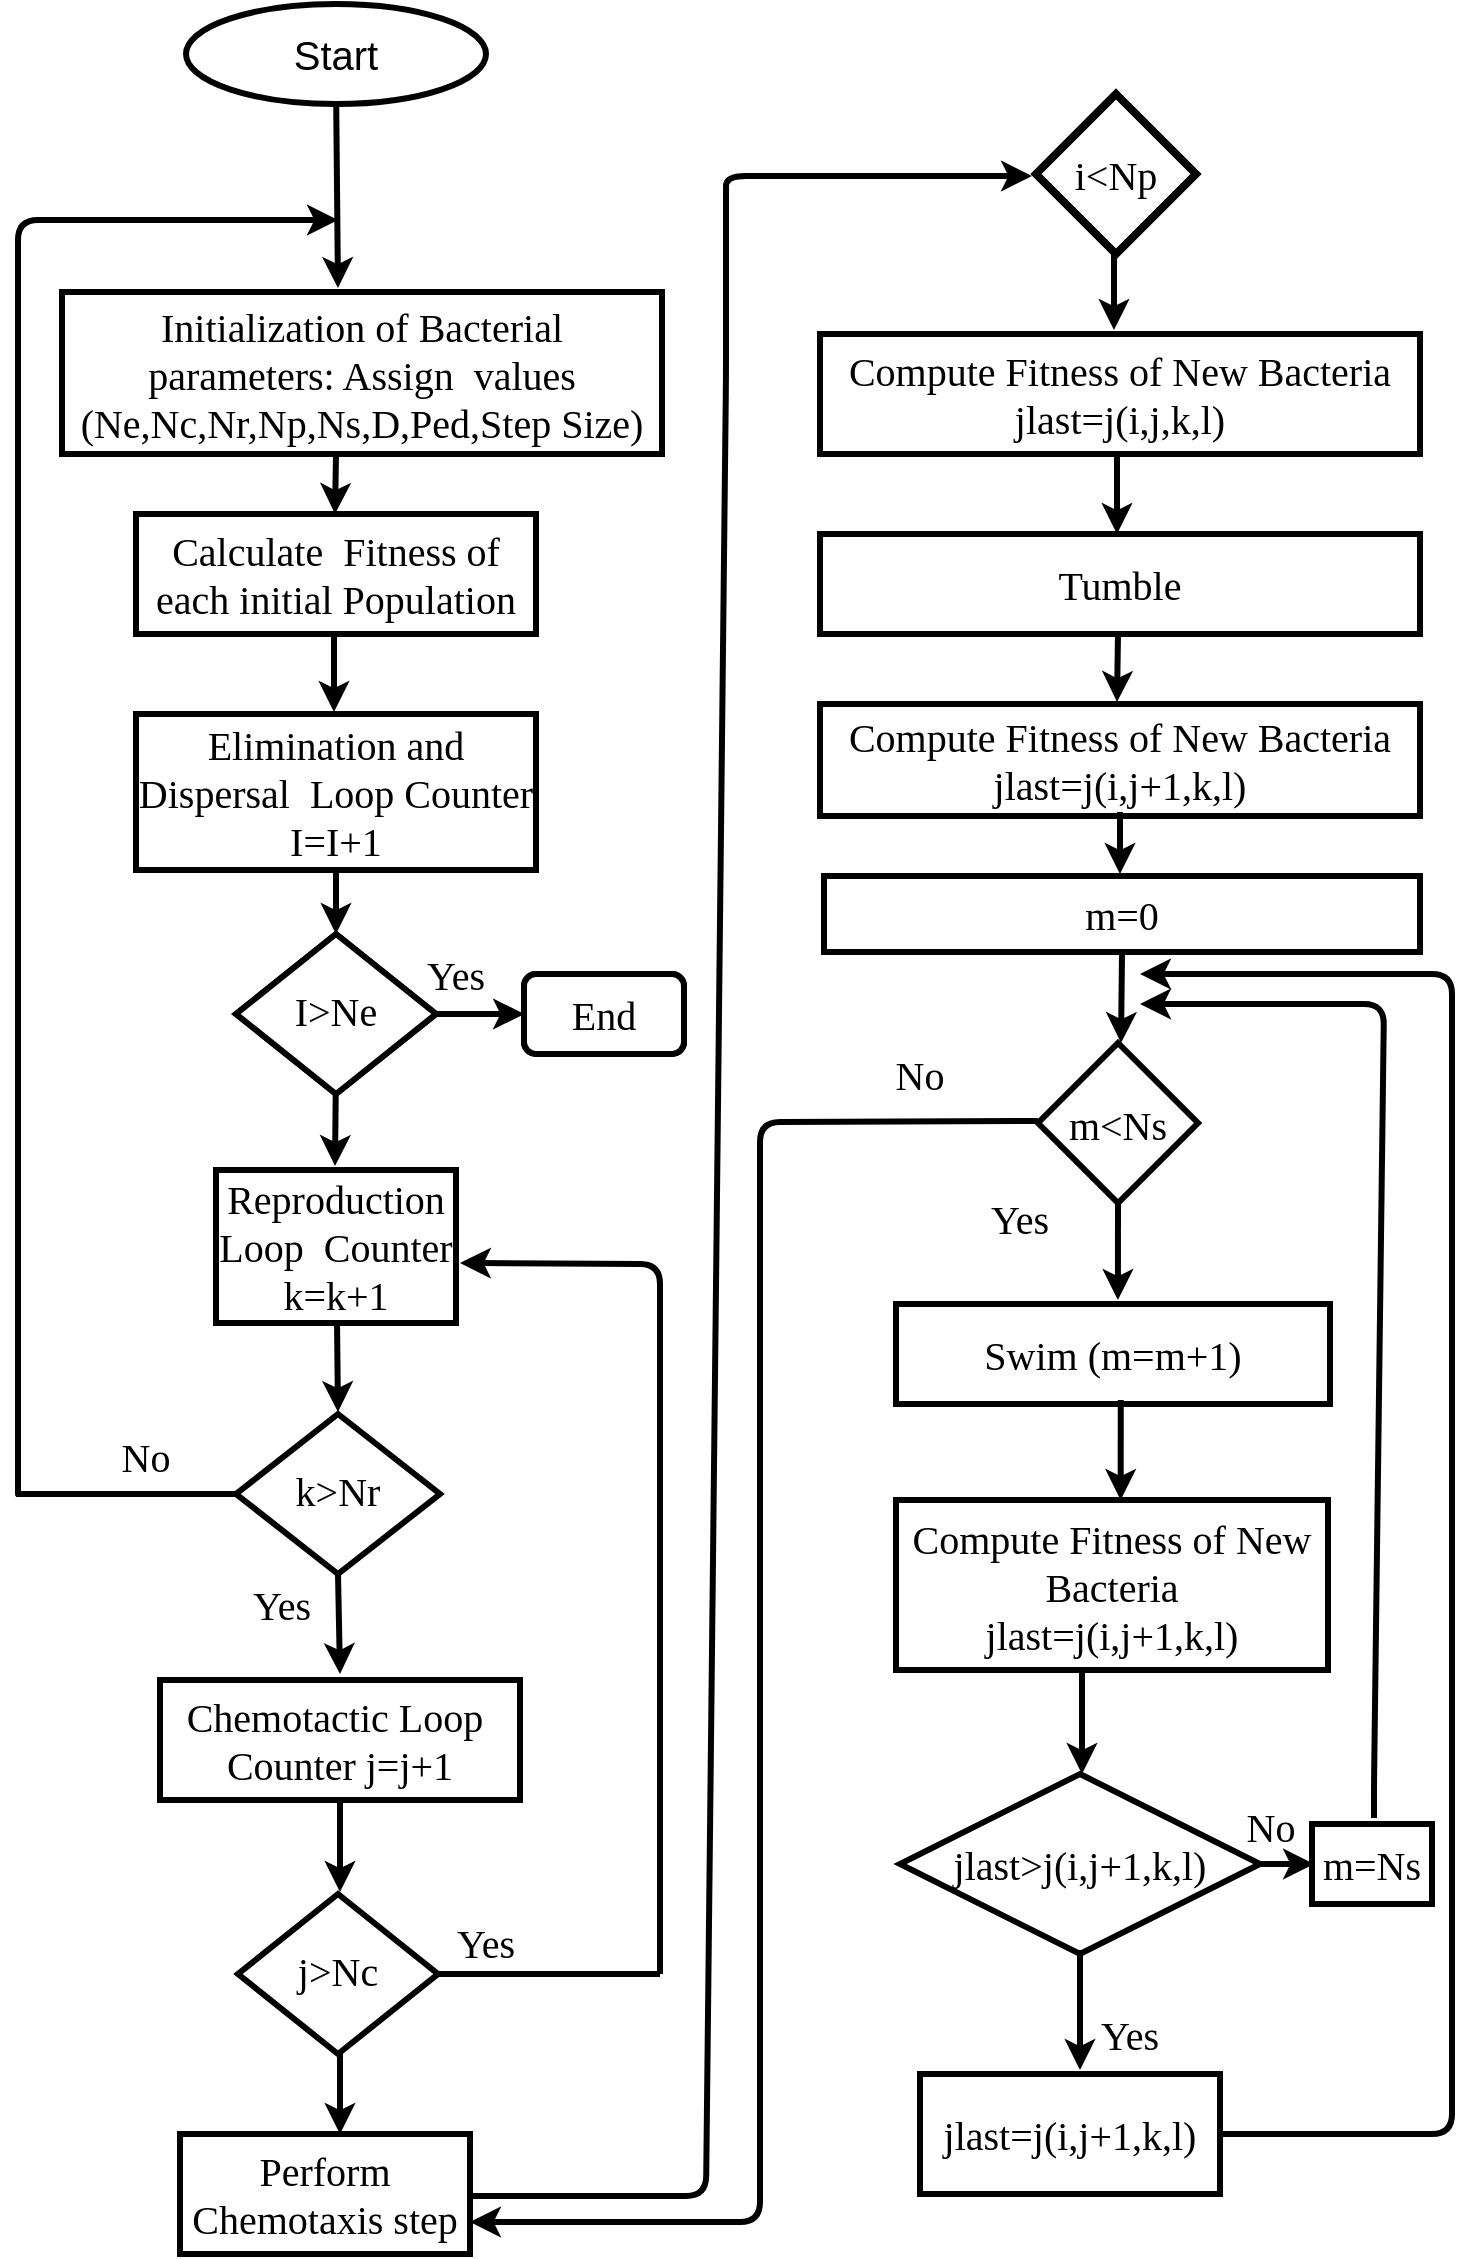 <mxfile version="13.9.2" type="github">
  <diagram id="C5RBs43oDa-KdzZeNtuy" name="Page-1">
    <mxGraphModel dx="1157" dy="524" grid="1" gridSize="10" guides="1" tooltips="1" connect="1" arrows="1" fold="1" page="1" pageScale="1" pageWidth="827" pageHeight="1169" math="0" shadow="0">
      <root>
        <mxCell id="WIyWlLk6GJQsqaUBKTNV-0" />
        <mxCell id="WIyWlLk6GJQsqaUBKTNV-1" parent="WIyWlLk6GJQsqaUBKTNV-0" />
        <mxCell id="tfYyAaMDnJZws7YWlqId-103" value="" style="endArrow=classic;html=1;strokeWidth=3;fontSize=20;fontStyle=0;fontFamily=Times New Roman;" parent="WIyWlLk6GJQsqaUBKTNV-1" edge="1">
          <mxGeometry x="50" y="72" width="50" height="50" as="geometry">
            <mxPoint x="665" y="957" as="sourcePoint" />
            <mxPoint x="699" y="957" as="targetPoint" />
            <Array as="points" />
          </mxGeometry>
        </mxCell>
        <mxCell id="tfYyAaMDnJZws7YWlqId-75" value="" style="endArrow=classic;html=1;strokeWidth=3;fontSize=20;fontStyle=0;fontFamily=Times New Roman;" parent="WIyWlLk6GJQsqaUBKTNV-1" edge="1">
          <mxGeometry x="50" y="72" width="50" height="50" as="geometry">
            <mxPoint x="583" y="845" as="sourcePoint" />
            <mxPoint x="583" y="912" as="targetPoint" />
          </mxGeometry>
        </mxCell>
        <mxCell id="tfYyAaMDnJZws7YWlqId-16" value="" style="endArrow=classic;html=1;strokeWidth=3;exitX=0.5;exitY=1;exitDx=0;exitDy=0;fontSize=20;fontStyle=0;fontFamily=Times New Roman;" parent="WIyWlLk6GJQsqaUBKTNV-1" source="tfYyAaMDnJZws7YWlqId-15" edge="1">
          <mxGeometry x="50" y="72" width="50" height="50" as="geometry">
            <mxPoint x="207" y="812" as="sourcePoint" />
            <mxPoint x="212" y="862" as="targetPoint" />
          </mxGeometry>
        </mxCell>
        <mxCell id="tfYyAaMDnJZws7YWlqId-42" value="" style="endArrow=classic;html=1;entryX=1;entryY=0.5;entryDx=0;entryDy=0;strokeWidth=3;fontSize=20;fontStyle=0;fontFamily=Times New Roman;" parent="WIyWlLk6GJQsqaUBKTNV-1" edge="1">
          <mxGeometry x="50" y="72" width="50" height="50" as="geometry">
            <mxPoint x="372" y="1012" as="sourcePoint" />
            <mxPoint x="272" y="656.5" as="targetPoint" />
            <Array as="points">
              <mxPoint x="372" y="657" />
            </Array>
          </mxGeometry>
        </mxCell>
        <mxCell id="tfYyAaMDnJZws7YWlqId-50" value="&lt;span style=&quot;font-size: 20px;&quot;&gt;&lt;font style=&quot;font-size: 20px;&quot;&gt;i&amp;lt;Np&lt;/font&gt;&lt;/span&gt;" style="rhombus;whiteSpace=wrap;html=1;strokeWidth=4;fontSize=20;fontStyle=0;fontFamily=Times New Roman;" parent="WIyWlLk6GJQsqaUBKTNV-1" vertex="1">
          <mxGeometry x="560" y="72" width="80" height="80" as="geometry" />
        </mxCell>
        <mxCell id="tfYyAaMDnJZws7YWlqId-52" value="&lt;span style=&quot;font-size: 20px;&quot;&gt;&lt;font style=&quot;font-size: 20px;&quot;&gt;Tumble&lt;/font&gt;&lt;/span&gt;" style="rounded=0;whiteSpace=wrap;html=1;strokeWidth=3;fontSize=20;fontStyle=0;fontFamily=Times New Roman;" parent="WIyWlLk6GJQsqaUBKTNV-1" vertex="1">
          <mxGeometry x="452" y="292" width="300" height="50" as="geometry" />
        </mxCell>
        <mxCell id="tfYyAaMDnJZws7YWlqId-53" value="" style="endArrow=classic;html=1;strokeWidth=3;fontSize=20;fontStyle=0;fontFamily=Times New Roman;" parent="WIyWlLk6GJQsqaUBKTNV-1" edge="1">
          <mxGeometry x="50" y="72" width="50" height="50" as="geometry">
            <mxPoint x="599" y="152" as="sourcePoint" />
            <mxPoint x="599" y="190" as="targetPoint" />
          </mxGeometry>
        </mxCell>
        <mxCell id="tfYyAaMDnJZws7YWlqId-54" value="" style="endArrow=classic;html=1;strokeWidth=3;fontSize=20;fontStyle=0;fontFamily=Times New Roman;" parent="WIyWlLk6GJQsqaUBKTNV-1" edge="1">
          <mxGeometry x="50" y="72" width="50" height="50" as="geometry">
            <mxPoint x="600.5" y="242" as="sourcePoint" />
            <mxPoint x="600.5" y="292" as="targetPoint" />
          </mxGeometry>
        </mxCell>
        <mxCell id="tfYyAaMDnJZws7YWlqId-55" value="&lt;font style=&quot;font-size: 20px;&quot;&gt;&lt;span style=&quot;font-size: 20px;&quot;&gt;Compute Fitness of New Bacteria&lt;br style=&quot;font-size: 20px;&quot;&gt;jlast=j(i,j,k,l)&lt;/span&gt;&lt;/font&gt;" style="rounded=0;whiteSpace=wrap;html=1;strokeWidth=3;fontSize=20;fontStyle=0;fontFamily=Times New Roman;" parent="WIyWlLk6GJQsqaUBKTNV-1" vertex="1">
          <mxGeometry x="452" y="192" width="300" height="60" as="geometry" />
        </mxCell>
        <mxCell id="tfYyAaMDnJZws7YWlqId-56" value="&lt;span style=&quot;font-size: 20px;&quot;&gt;Compute Fitness of New Bacteria&lt;br style=&quot;font-size: 20px;&quot;&gt;jlast=j(i,j+1,k,l)&lt;/span&gt;" style="rounded=0;whiteSpace=wrap;html=1;strokeWidth=3;fontSize=20;fontStyle=0;fontFamily=Times New Roman;" parent="WIyWlLk6GJQsqaUBKTNV-1" vertex="1">
          <mxGeometry x="490" y="775" width="216" height="85" as="geometry" />
        </mxCell>
        <mxCell id="tfYyAaMDnJZws7YWlqId-60" value="&lt;span style=&quot;font-size: 20px;&quot;&gt;&lt;font style=&quot;font-size: 20px;&quot;&gt;Swim (m=m+1)&lt;/font&gt;&lt;/span&gt;" style="rounded=0;whiteSpace=wrap;html=1;strokeWidth=3;fontSize=20;fontStyle=0;fontFamily=Times New Roman;" parent="WIyWlLk6GJQsqaUBKTNV-1" vertex="1">
          <mxGeometry x="490" y="677" width="217" height="50" as="geometry" />
        </mxCell>
        <mxCell id="tfYyAaMDnJZws7YWlqId-64" value="No" style="text;html=1;strokeColor=none;fillColor=none;align=center;verticalAlign=middle;whiteSpace=wrap;rounded=0;fontSize=20;fontStyle=0;fontFamily=Times New Roman;" parent="WIyWlLk6GJQsqaUBKTNV-1" vertex="1">
          <mxGeometry x="632" y="482" width="40" height="20" as="geometry" />
        </mxCell>
        <mxCell id="tfYyAaMDnJZws7YWlqId-65" value="" style="endArrow=classic;html=1;strokeWidth=3;fontSize=20;fontStyle=0;entryX=0.595;entryY=0.14;entryDx=0;entryDy=0;entryPerimeter=0;fontFamily=Times New Roman;" parent="WIyWlLk6GJQsqaUBKTNV-1" edge="1">
          <mxGeometry x="50" y="72" width="50" height="50" as="geometry">
            <mxPoint x="601" y="625" as="sourcePoint" />
            <mxPoint x="600.95" y="675" as="targetPoint" />
          </mxGeometry>
        </mxCell>
        <mxCell id="tfYyAaMDnJZws7YWlqId-67" value="&lt;span style=&quot;font-size: 20px;&quot;&gt;Yes&lt;/span&gt;" style="text;html=1;strokeColor=none;fillColor=none;align=center;verticalAlign=middle;whiteSpace=wrap;rounded=0;fontSize=20;fontStyle=0;fontFamily=Times New Roman;" parent="WIyWlLk6GJQsqaUBKTNV-1" vertex="1">
          <mxGeometry x="532" y="624" width="40" height="20" as="geometry" />
        </mxCell>
        <mxCell id="tfYyAaMDnJZws7YWlqId-68" value="&lt;span style=&quot;font-size: 20px;&quot;&gt;&lt;font style=&quot;font-size: 20px;&quot;&gt;m&amp;lt;Ns&lt;/font&gt;&lt;/span&gt;" style="rhombus;whiteSpace=wrap;html=1;strokeWidth=3;fontSize=20;fontStyle=0;fontFamily=Times New Roman;" parent="WIyWlLk6GJQsqaUBKTNV-1" vertex="1">
          <mxGeometry x="561" y="546.5" width="80" height="80" as="geometry" />
        </mxCell>
        <mxCell id="tfYyAaMDnJZws7YWlqId-72" value="&lt;span style=&quot;font-size: 20px;&quot;&gt;&lt;span style=&quot;font-size: 20px;&quot;&gt;&lt;font style=&quot;font-size: 20px;&quot;&gt;jlast&amp;gt;j(i,j+1,k,l)&lt;/font&gt;&lt;/span&gt;&lt;/span&gt;" style="rhombus;whiteSpace=wrap;html=1;strokeWidth=3;fontSize=20;fontStyle=0;fontFamily=Times New Roman;" parent="WIyWlLk6GJQsqaUBKTNV-1" vertex="1">
          <mxGeometry x="492" y="912" width="180" height="90" as="geometry" />
        </mxCell>
        <mxCell id="tfYyAaMDnJZws7YWlqId-78" value="&lt;span style=&quot;font-size: 20px;&quot;&gt;&lt;font style=&quot;font-size: 20px;&quot;&gt;m=Ns&lt;/font&gt;&lt;/span&gt;" style="rounded=0;whiteSpace=wrap;html=1;strokeWidth=3;fontSize=20;fontStyle=0;fontFamily=Times New Roman;" parent="WIyWlLk6GJQsqaUBKTNV-1" vertex="1">
          <mxGeometry x="698" y="937" width="60" height="40" as="geometry" />
        </mxCell>
        <mxCell id="tfYyAaMDnJZws7YWlqId-81" value="&lt;span style=&quot;font-size: 20px;&quot;&gt;&lt;font style=&quot;font-size: 20px;&quot;&gt;&lt;span style=&quot;font-size: 20px;&quot;&gt;jlast=j(i,j+1,k,l)&lt;/span&gt;&lt;/font&gt;&lt;/span&gt;" style="rounded=0;whiteSpace=wrap;html=1;strokeWidth=3;fontSize=20;fontStyle=0;fontFamily=Times New Roman;" parent="WIyWlLk6GJQsqaUBKTNV-1" vertex="1">
          <mxGeometry x="502" y="1062" width="150" height="60" as="geometry" />
        </mxCell>
        <mxCell id="tfYyAaMDnJZws7YWlqId-83" value="" style="endArrow=classic;html=1;strokeWidth=3;fontSize=20;fontStyle=0;exitX=1;exitY=0.5;exitDx=0;exitDy=0;fontFamily=Times New Roman;" parent="WIyWlLk6GJQsqaUBKTNV-1" source="tfYyAaMDnJZws7YWlqId-81" edge="1">
          <mxGeometry x="50" y="72" width="50" height="50" as="geometry">
            <mxPoint x="661" y="1092" as="sourcePoint" />
            <mxPoint x="612" y="512" as="targetPoint" />
            <Array as="points">
              <mxPoint x="768" y="1092" />
              <mxPoint x="768" y="512" />
              <mxPoint x="708" y="512" />
              <mxPoint x="638" y="512" />
              <mxPoint x="681" y="512" />
            </Array>
          </mxGeometry>
        </mxCell>
        <mxCell id="tfYyAaMDnJZws7YWlqId-84" value="" style="endArrow=classic;html=1;strokeWidth=3;fontSize=20;fontStyle=0;fontFamily=Times New Roman;" parent="WIyWlLk6GJQsqaUBKTNV-1" edge="1">
          <mxGeometry x="50" y="72" width="50" height="50" as="geometry">
            <mxPoint x="729" y="934" as="sourcePoint" />
            <mxPoint x="612" y="527" as="targetPoint" />
            <Array as="points">
              <mxPoint x="729" y="917" />
              <mxPoint x="734" y="527" />
            </Array>
          </mxGeometry>
        </mxCell>
        <mxCell id="tfYyAaMDnJZws7YWlqId-89" value="&lt;span style=&quot;font-size: 20px;&quot;&gt;Compute Fitness of New Bacteria&lt;br style=&quot;font-size: 20px;&quot;&gt;jlast=j(i,j+1,k,l)&lt;/span&gt;" style="rounded=0;whiteSpace=wrap;html=1;strokeWidth=3;fontSize=20;fontStyle=0;fontFamily=Times New Roman;" parent="WIyWlLk6GJQsqaUBKTNV-1" vertex="1">
          <mxGeometry x="452" y="377" width="300" height="56" as="geometry" />
        </mxCell>
        <mxCell id="tfYyAaMDnJZws7YWlqId-93" value="&lt;span style=&quot;font-size: 20px;&quot;&gt;&lt;font style=&quot;font-size: 20px;&quot;&gt;m=0&lt;/font&gt;&lt;/span&gt;" style="rounded=0;whiteSpace=wrap;html=1;strokeWidth=3;fontSize=20;fontStyle=0;fontFamily=Times New Roman;" parent="WIyWlLk6GJQsqaUBKTNV-1" vertex="1">
          <mxGeometry x="454" y="463" width="298" height="38" as="geometry" />
        </mxCell>
        <mxCell id="tfYyAaMDnJZws7YWlqId-97" value="" style="endArrow=classic;html=1;exitX=1;exitY=0.5;exitDx=0;exitDy=0;strokeWidth=3;fontSize=20;fontStyle=0;entryX=0;entryY=0.5;entryDx=0;entryDy=0;fontFamily=Times New Roman;" parent="WIyWlLk6GJQsqaUBKTNV-1" edge="1">
          <mxGeometry x="48" y="74" width="50" height="50" as="geometry">
            <mxPoint x="215" y="1123" as="sourcePoint" />
            <mxPoint x="558" y="113" as="targetPoint" />
            <Array as="points">
              <mxPoint x="395" y="1123" />
              <mxPoint x="405" y="213" />
              <mxPoint x="405" y="133" />
              <mxPoint x="405" y="113" />
            </Array>
          </mxGeometry>
        </mxCell>
        <mxCell id="tfYyAaMDnJZws7YWlqId-98" value="" style="endArrow=classic;html=1;strokeWidth=3;fontSize=20;fontStyle=0;fontFamily=Times New Roman;" parent="WIyWlLk6GJQsqaUBKTNV-1" edge="1">
          <mxGeometry x="50" y="72" width="50" height="50" as="geometry">
            <mxPoint x="601" y="342" as="sourcePoint" />
            <mxPoint x="600.5" y="376" as="targetPoint" />
          </mxGeometry>
        </mxCell>
        <mxCell id="tfYyAaMDnJZws7YWlqId-101" value="" style="endArrow=classic;html=1;strokeWidth=3;fontSize=20;fontStyle=0;fontFamily=Times New Roman;" parent="WIyWlLk6GJQsqaUBKTNV-1" edge="1">
          <mxGeometry x="50" y="70" width="50" height="50" as="geometry">
            <mxPoint x="582" y="1000" as="sourcePoint" />
            <mxPoint x="582" y="1060" as="targetPoint" />
            <Array as="points" />
          </mxGeometry>
        </mxCell>
        <mxCell id="tfYyAaMDnJZws7YWlqId-82" value="&lt;span style=&quot;font-size: 20px;&quot;&gt;&lt;font style=&quot;font-size: 20px;&quot;&gt;No&lt;/font&gt;&lt;/span&gt;" style="text;html=1;strokeColor=none;fillColor=none;align=center;verticalAlign=middle;whiteSpace=wrap;rounded=0;fontSize=20;fontStyle=0;fontFamily=Times New Roman;" parent="WIyWlLk6GJQsqaUBKTNV-1" vertex="1">
          <mxGeometry x="654" y="928" width="47" height="20" as="geometry" />
        </mxCell>
        <mxCell id="tfYyAaMDnJZws7YWlqId-104" value="" style="endArrow=classic;html=1;strokeWidth=3;fontSize=20;fontStyle=0;fontFamily=Times New Roman;" parent="WIyWlLk6GJQsqaUBKTNV-1" edge="1">
          <mxGeometry x="50" y="72" width="50" height="50" as="geometry">
            <mxPoint x="602" y="431" as="sourcePoint" />
            <mxPoint x="602" y="462" as="targetPoint" />
            <Array as="points">
              <mxPoint x="602" y="462" />
            </Array>
          </mxGeometry>
        </mxCell>
        <mxCell id="tfYyAaMDnJZws7YWlqId-105" value="&lt;font style=&quot;font-size: 20px;&quot;&gt;&lt;span style=&quot;font-size: 20px;&quot;&gt;Yes&lt;/span&gt;&lt;/font&gt;" style="text;html=1;strokeColor=none;fillColor=none;align=center;verticalAlign=middle;whiteSpace=wrap;rounded=0;fontSize=20;fontStyle=0;fontFamily=Times New Roman;" parent="WIyWlLk6GJQsqaUBKTNV-1" vertex="1">
          <mxGeometry x="587" y="1032" width="40" height="20" as="geometry" />
        </mxCell>
        <mxCell id="tfYyAaMDnJZws7YWlqId-106" value="" style="endArrow=classic;html=1;exitX=0;exitY=0.5;exitDx=0;exitDy=0;entryX=1;entryY=0.75;entryDx=0;entryDy=0;strokeWidth=3;fontSize=20;fontStyle=0;fontFamily=Times New Roman;" parent="WIyWlLk6GJQsqaUBKTNV-1" edge="1">
          <mxGeometry x="50" y="75" width="50" height="50" as="geometry">
            <mxPoint x="561" y="585.5" as="sourcePoint" />
            <mxPoint x="277" y="1136" as="targetPoint" />
            <Array as="points">
              <mxPoint x="422" y="586" />
              <mxPoint x="422" y="1136" />
            </Array>
          </mxGeometry>
        </mxCell>
        <mxCell id="tfYyAaMDnJZws7YWlqId-107" value="&lt;span style=&quot;font-size: 20px;&quot;&gt;&lt;font style=&quot;font-size: 20px;&quot;&gt;No&lt;/font&gt;&lt;/span&gt;" style="text;html=1;strokeColor=none;fillColor=none;align=center;verticalAlign=middle;whiteSpace=wrap;rounded=0;fontSize=20;fontStyle=0;fontFamily=Times New Roman;" parent="WIyWlLk6GJQsqaUBKTNV-1" vertex="1">
          <mxGeometry x="482" y="552" width="40" height="20" as="geometry" />
        </mxCell>
        <mxCell id="tfYyAaMDnJZws7YWlqId-9" value="&lt;font style=&quot;font-size: 20px;&quot;&gt;&lt;span style=&quot;font-size: 20px;&quot;&gt;Chemotactic Loop&amp;nbsp; Counter j=j+1&lt;/span&gt;&lt;/font&gt;" style="rounded=0;whiteSpace=wrap;html=1;strokeWidth=3;fontSize=20;fontStyle=0;fontFamily=Times New Roman;" parent="WIyWlLk6GJQsqaUBKTNV-1" vertex="1">
          <mxGeometry x="122" y="865" width="180" height="60" as="geometry" />
        </mxCell>
        <mxCell id="tfYyAaMDnJZws7YWlqId-41" value="&lt;font style=&quot;font-size: 20px;&quot;&gt;&lt;span style=&quot;font-size: 20px;&quot;&gt;j&amp;gt;Nc&lt;/span&gt;&lt;/font&gt;" style="rhombus;whiteSpace=wrap;html=1;shadow=0;fontFamily=Times New Roman;fontSize=20;align=center;strokeWidth=3;spacing=6;spacingTop=-4;fontStyle=0" parent="WIyWlLk6GJQsqaUBKTNV-1" vertex="1">
          <mxGeometry x="161" y="972" width="100" height="80" as="geometry" />
        </mxCell>
        <mxCell id="tfYyAaMDnJZws7YWlqId-43" value="" style="endArrow=classic;html=1;strokeWidth=3;fontSize=20;fontStyle=0;exitX=0.5;exitY=1;exitDx=0;exitDy=0;fontFamily=Times New Roman;" parent="WIyWlLk6GJQsqaUBKTNV-1" edge="1">
          <mxGeometry x="142" y="871" width="50" height="50" as="geometry">
            <mxPoint x="212" y="924" as="sourcePoint" />
            <mxPoint x="212" y="971" as="targetPoint" />
          </mxGeometry>
        </mxCell>
        <mxCell id="tfYyAaMDnJZws7YWlqId-44" value="" style="endArrow=none;html=1;exitX=1;exitY=0.5;exitDx=0;exitDy=0;strokeWidth=3;fontSize=20;fontStyle=0;fontFamily=Times New Roman;" parent="WIyWlLk6GJQsqaUBKTNV-1" source="tfYyAaMDnJZws7YWlqId-41" edge="1">
          <mxGeometry x="142" y="872" width="50" height="50" as="geometry">
            <mxPoint x="214" y="1022" as="sourcePoint" />
            <mxPoint x="372" y="1012" as="targetPoint" />
          </mxGeometry>
        </mxCell>
        <mxCell id="tfYyAaMDnJZws7YWlqId-46" value="&lt;font style=&quot;font-size: 20px;&quot;&gt;&lt;span style=&quot;font-size: 20px;&quot;&gt;Yes&lt;/span&gt;&lt;/font&gt;" style="text;html=1;strokeColor=none;fillColor=none;align=center;verticalAlign=middle;whiteSpace=wrap;rounded=0;fontSize=20;fontStyle=0;fontFamily=Times New Roman;" parent="WIyWlLk6GJQsqaUBKTNV-1" vertex="1">
          <mxGeometry x="265" y="986" width="40" height="20" as="geometry" />
        </mxCell>
        <mxCell id="tfYyAaMDnJZws7YWlqId-95" value="&lt;span style=&quot;font-size: 20px;&quot;&gt;&lt;font style=&quot;font-size: 20px;&quot;&gt;Perform Chemotaxis step&lt;/font&gt;&lt;/span&gt;" style="rounded=0;whiteSpace=wrap;html=1;strokeWidth=3;fontSize=20;fontStyle=0;fontFamily=Times New Roman;" parent="WIyWlLk6GJQsqaUBKTNV-1" vertex="1">
          <mxGeometry x="132" y="1092" width="145" height="60" as="geometry" />
        </mxCell>
        <mxCell id="tfYyAaMDnJZws7YWlqId-96" value="" style="endArrow=classic;html=1;strokeWidth=3;fontSize=20;fontStyle=0;fontFamily=Times New Roman;" parent="WIyWlLk6GJQsqaUBKTNV-1" edge="1">
          <mxGeometry x="145" y="872" width="50" height="50" as="geometry">
            <mxPoint x="212" y="1052" as="sourcePoint" />
            <mxPoint x="212" y="1092" as="targetPoint" />
          </mxGeometry>
        </mxCell>
        <mxCell id="WIyWlLk6GJQsqaUBKTNV-10" value="&lt;font style=&quot;font-size: 20px;&quot;&gt;&lt;span style=&quot;font-size: 20px;&quot;&gt;I&amp;gt;Ne&lt;/span&gt;&lt;/font&gt;" style="rhombus;whiteSpace=wrap;html=1;shadow=0;fontFamily=Times New Roman;fontSize=20;align=center;strokeWidth=3;spacing=6;spacingTop=-4;fontStyle=0" parent="WIyWlLk6GJQsqaUBKTNV-1" vertex="1">
          <mxGeometry x="160" y="492" width="100" height="80" as="geometry" />
        </mxCell>
        <mxCell id="WIyWlLk6GJQsqaUBKTNV-12" value="&lt;font style=&quot;font-size: 20px;&quot;&gt;&lt;span style=&quot;font-size: 20px;&quot;&gt;End&lt;/span&gt;&lt;/font&gt;" style="rounded=1;whiteSpace=wrap;html=1;fontSize=20;glass=0;strokeWidth=3;shadow=0;fontStyle=0;fontFamily=Times New Roman;" parent="WIyWlLk6GJQsqaUBKTNV-1" vertex="1">
          <mxGeometry x="304" y="512" width="80" height="40" as="geometry" />
        </mxCell>
        <mxCell id="tfYyAaMDnJZws7YWlqId-1" value="" style="endArrow=classic;html=1;entryX=0.5;entryY=0;entryDx=0;entryDy=0;fontSize=20;fontStyle=0;fontFamily=Times New Roman;" parent="WIyWlLk6GJQsqaUBKTNV-1" edge="1">
          <mxGeometry x="50" y="82" width="50" height="50" as="geometry">
            <mxPoint x="110" y="238.667" as="sourcePoint" />
            <mxPoint x="150" y="232" as="targetPoint" />
          </mxGeometry>
        </mxCell>
        <mxCell id="tfYyAaMDnJZws7YWlqId-2" value="&lt;span style=&quot;font-size: 20px;&quot;&gt;&lt;font style=&quot;font-size: 20px;&quot;&gt;Calculate&amp;nbsp; Fitness of each initial Population&lt;/font&gt;&lt;/span&gt;" style="rounded=0;whiteSpace=wrap;html=1;strokeWidth=3;fontSize=20;fontStyle=0;fontFamily=Times New Roman;" parent="WIyWlLk6GJQsqaUBKTNV-1" vertex="1">
          <mxGeometry x="110" y="282" width="200" height="60" as="geometry" />
        </mxCell>
        <mxCell id="tfYyAaMDnJZws7YWlqId-6" value="" style="endArrow=classic;html=1;strokeWidth=3;fontSize=20;fontStyle=0;fontFamily=Times New Roman;" parent="WIyWlLk6GJQsqaUBKTNV-1" edge="1">
          <mxGeometry x="50" y="81" width="50" height="50" as="geometry">
            <mxPoint x="209" y="341" as="sourcePoint" />
            <mxPoint x="209" y="381" as="targetPoint" />
            <Array as="points">
              <mxPoint x="209" y="361" />
            </Array>
          </mxGeometry>
        </mxCell>
        <mxCell id="tfYyAaMDnJZws7YWlqId-7" value="&lt;font style=&quot;font-size: 20px;&quot;&gt;&lt;span style=&quot;font-size: 20px;&quot;&gt;Elimination and Dispersal&amp;nbsp; Loop Counter I=I+1&lt;/span&gt;&lt;/font&gt;" style="rounded=0;whiteSpace=wrap;html=1;strokeWidth=3;fontSize=20;fontStyle=0;fontFamily=Times New Roman;" parent="WIyWlLk6GJQsqaUBKTNV-1" vertex="1">
          <mxGeometry x="110" y="382" width="200" height="60" as="geometry" />
        </mxCell>
        <mxCell id="tfYyAaMDnJZws7YWlqId-10" value="" style="endArrow=classic;html=1;entryX=0.5;entryY=0;entryDx=0;entryDy=0;strokeWidth=3;fontSize=20;fontStyle=0;fontFamily=Times New Roman;" parent="WIyWlLk6GJQsqaUBKTNV-1" target="WIyWlLk6GJQsqaUBKTNV-10" edge="1">
          <mxGeometry x="50" y="82" width="50" height="50" as="geometry">
            <mxPoint x="210" y="442" as="sourcePoint" />
            <mxPoint x="260" y="442" as="targetPoint" />
            <Array as="points">
              <mxPoint x="210" y="442" />
              <mxPoint x="210" y="462" />
            </Array>
          </mxGeometry>
        </mxCell>
        <mxCell id="tfYyAaMDnJZws7YWlqId-12" value="" style="endArrow=classic;html=1;strokeWidth=3;fontSize=20;fontStyle=0;fontFamily=Times New Roman;" parent="WIyWlLk6GJQsqaUBKTNV-1" edge="1">
          <mxGeometry x="50" y="68" width="50" height="50" as="geometry">
            <mxPoint x="210" y="558" as="sourcePoint" />
            <mxPoint x="209.5" y="608" as="targetPoint" />
          </mxGeometry>
        </mxCell>
        <mxCell id="tfYyAaMDnJZws7YWlqId-14" value="" style="endArrow=classic;html=1;strokeWidth=3;fontSize=20;fontStyle=0;fontFamily=Times New Roman;" parent="WIyWlLk6GJQsqaUBKTNV-1" edge="1">
          <mxGeometry x="51" y="81" width="50" height="50" as="geometry">
            <mxPoint x="210.5" y="685.5" as="sourcePoint" />
            <mxPoint x="211" y="731" as="targetPoint" />
          </mxGeometry>
        </mxCell>
        <mxCell id="tfYyAaMDnJZws7YWlqId-15" value="&lt;font style=&quot;font-size: 20px;&quot;&gt;&lt;span style=&quot;font-size: 20px;&quot;&gt;k&amp;gt;Nr&lt;/span&gt;&lt;/font&gt;" style="rhombus;whiteSpace=wrap;html=1;shadow=0;fontFamily=Times New Roman;fontSize=20;align=center;strokeWidth=3;spacing=6;spacingTop=-4;fontStyle=0" parent="WIyWlLk6GJQsqaUBKTNV-1" vertex="1">
          <mxGeometry x="160" y="732" width="102" height="80" as="geometry" />
        </mxCell>
        <mxCell id="tfYyAaMDnJZws7YWlqId-19" value="&lt;font style=&quot;font-size: 20px;&quot;&gt;&lt;span style=&quot;font-size: 20px;&quot;&gt;Yes&lt;/span&gt;&lt;/font&gt;" style="text;html=1;strokeColor=none;fillColor=none;align=center;verticalAlign=middle;whiteSpace=wrap;rounded=0;fontSize=20;fontStyle=0;fontFamily=Times New Roman;" parent="WIyWlLk6GJQsqaUBKTNV-1" vertex="1">
          <mxGeometry x="163" y="817" width="40" height="20" as="geometry" />
        </mxCell>
        <mxCell id="tfYyAaMDnJZws7YWlqId-23" value="&lt;span style=&quot;font-size: 20px;&quot;&gt;&lt;font style=&quot;font-size: 20px;&quot;&gt;No&lt;/font&gt;&lt;/span&gt;" style="text;html=1;strokeColor=none;fillColor=none;align=center;verticalAlign=middle;whiteSpace=wrap;rounded=0;fontSize=20;fontStyle=0;fontFamily=Times New Roman;" parent="WIyWlLk6GJQsqaUBKTNV-1" vertex="1">
          <mxGeometry x="95" y="743" width="40" height="20" as="geometry" />
        </mxCell>
        <mxCell id="tfYyAaMDnJZws7YWlqId-26" value="" style="endArrow=classic;html=1;entryX=0;entryY=0.5;entryDx=0;entryDy=0;exitX=1;exitY=0.5;exitDx=0;exitDy=0;fontSize=20;fontStyle=0;fontFamily=Times New Roman;" parent="WIyWlLk6GJQsqaUBKTNV-1" source="WIyWlLk6GJQsqaUBKTNV-10" target="WIyWlLk6GJQsqaUBKTNV-12" edge="1">
          <mxGeometry x="50" y="82" width="50" height="50" as="geometry">
            <mxPoint x="240" y="531.5" as="sourcePoint" />
            <mxPoint x="160" y="531.5" as="targetPoint" />
            <Array as="points" />
          </mxGeometry>
        </mxCell>
        <mxCell id="tfYyAaMDnJZws7YWlqId-32" value="" style="endArrow=classic;html=1;strokeWidth=3;fontSize=20;fontStyle=0;fontFamily=Times New Roman;" parent="WIyWlLk6GJQsqaUBKTNV-1" edge="1">
          <mxGeometry x="51" y="65" width="50" height="50" as="geometry">
            <mxPoint x="51" y="185" as="sourcePoint" />
            <mxPoint x="211" y="135" as="targetPoint" />
            <Array as="points">
              <mxPoint x="51" y="777" />
              <mxPoint x="51" y="185" />
              <mxPoint x="51" y="135" />
              <mxPoint x="131" y="135" />
            </Array>
          </mxGeometry>
        </mxCell>
        <mxCell id="tfYyAaMDnJZws7YWlqId-33" value="" style="endArrow=none;html=1;entryX=0;entryY=0.5;entryDx=0;entryDy=0;strokeWidth=3;fontSize=20;fontStyle=0;fontFamily=Times New Roman;" parent="WIyWlLk6GJQsqaUBKTNV-1" target="tfYyAaMDnJZws7YWlqId-15" edge="1">
          <mxGeometry x="50" y="82" width="50" height="50" as="geometry">
            <mxPoint x="50" y="772" as="sourcePoint" />
            <mxPoint x="190" y="832" as="targetPoint" />
            <Array as="points">
              <mxPoint x="60" y="772" />
              <mxPoint x="70" y="772" />
              <mxPoint x="80" y="772" />
            </Array>
          </mxGeometry>
        </mxCell>
        <mxCell id="tfYyAaMDnJZws7YWlqId-39" value="&lt;font style=&quot;font-size: 20px;&quot;&gt;&lt;span style=&quot;font-size: 20px;&quot;&gt;Yes&lt;/span&gt;&lt;/font&gt;" style="text;html=1;strokeColor=none;fillColor=none;align=center;verticalAlign=middle;whiteSpace=wrap;rounded=0;fontSize=20;fontStyle=0;fontFamily=Times New Roman;" parent="WIyWlLk6GJQsqaUBKTNV-1" vertex="1">
          <mxGeometry x="250" y="502" width="40" height="20" as="geometry" />
        </mxCell>
        <mxCell id="y1z4_m4fHBBZxMNMTQE3-24" value="" style="endArrow=classic;html=1;exitX=0.5;exitY=1;exitDx=0;exitDy=0;strokeWidth=3;fontSize=20;fontStyle=0;fontFamily=Times New Roman;" parent="WIyWlLk6GJQsqaUBKTNV-1" edge="1">
          <mxGeometry x="50" y="57" width="50" height="50" as="geometry">
            <mxPoint x="210" y="74" as="sourcePoint" />
            <mxPoint x="211" y="169" as="targetPoint" />
            <Array as="points">
              <mxPoint x="210" y="66" />
            </Array>
          </mxGeometry>
        </mxCell>
        <mxCell id="y1z4_m4fHBBZxMNMTQE3-26" value="&lt;font style=&quot;font-size: 20px;&quot;&gt;&lt;span style=&quot;font-size: 20px;&quot;&gt;Initialization of Bacterial parameters: Assign&amp;nbsp; values (Ne,Nc,Nr,Np,Ns,D,Ped,Step Size)&lt;/span&gt;&lt;/font&gt;" style="rounded=0;whiteSpace=wrap;html=1;strokeWidth=3;fontSize=20;fontStyle=0;fontFamily=Times New Roman;" parent="WIyWlLk6GJQsqaUBKTNV-1" vertex="1">
          <mxGeometry x="73" y="171" width="300" height="81" as="geometry" />
        </mxCell>
        <mxCell id="y1z4_m4fHBBZxMNMTQE3-27" value="&lt;span style=&quot;font-size: 20px;&quot;&gt;&lt;font style=&quot;font-size: 20px;&quot;&gt;Calculate&amp;nbsp; Fitness of each initial Population&lt;/font&gt;&lt;/span&gt;" style="rounded=0;whiteSpace=wrap;html=1;strokeWidth=3;fontSize=20;fontStyle=0;fontFamily=Times New Roman;" parent="WIyWlLk6GJQsqaUBKTNV-1" vertex="1">
          <mxGeometry x="110" y="282" width="200" height="60" as="geometry" />
        </mxCell>
        <mxCell id="y1z4_m4fHBBZxMNMTQE3-28" value="&lt;font style=&quot;font-size: 20px;&quot;&gt;&lt;span style=&quot;font-size: 20px;&quot;&gt;Elimination and Dispersal&amp;nbsp; Loop Counter I=I+1&lt;/span&gt;&lt;/font&gt;" style="rounded=0;whiteSpace=wrap;html=1;strokeWidth=3;fontSize=20;fontStyle=0;fontFamily=Times New Roman;" parent="WIyWlLk6GJQsqaUBKTNV-1" vertex="1">
          <mxGeometry x="110" y="382" width="200" height="78" as="geometry" />
        </mxCell>
        <mxCell id="y1z4_m4fHBBZxMNMTQE3-29" value="&lt;font style=&quot;font-size: 20px;&quot;&gt;&lt;span style=&quot;font-size: 20px;&quot;&gt;I&amp;gt;Ne&lt;/span&gt;&lt;/font&gt;" style="rhombus;whiteSpace=wrap;html=1;shadow=0;fontFamily=Times New Roman;fontSize=20;align=center;strokeWidth=3;spacing=6;spacingTop=-4;fontStyle=0" parent="WIyWlLk6GJQsqaUBKTNV-1" vertex="1">
          <mxGeometry x="160" y="492" width="100" height="80" as="geometry" />
        </mxCell>
        <mxCell id="y1z4_m4fHBBZxMNMTQE3-30" value="&lt;font style=&quot;font-size: 20px;&quot;&gt;&lt;span style=&quot;font-size: 20px;&quot;&gt;End&lt;/span&gt;&lt;/font&gt;" style="rounded=1;whiteSpace=wrap;html=1;fontSize=20;glass=0;strokeWidth=3;shadow=0;fontStyle=0;fontFamily=Times New Roman;" parent="WIyWlLk6GJQsqaUBKTNV-1" vertex="1">
          <mxGeometry x="304" y="512" width="80" height="40" as="geometry" />
        </mxCell>
        <mxCell id="B-8rSfsb9Dq2jJHhvIVT-3" value="" style="edgeStyle=orthogonalEdgeStyle;rounded=0;orthogonalLoop=1;jettySize=auto;html=1;fontSize=20;strokeWidth=3;fontFamily=Times New Roman;" parent="WIyWlLk6GJQsqaUBKTNV-1" source="y1z4_m4fHBBZxMNMTQE3-29" target="y1z4_m4fHBBZxMNMTQE3-30" edge="1">
          <mxGeometry x="50" y="72" as="geometry" />
        </mxCell>
        <mxCell id="y1z4_m4fHBBZxMNMTQE3-31" value="&lt;font style=&quot;font-size: 20px;&quot;&gt;&lt;span style=&quot;font-size: 20px;&quot;&gt;Reproduction Loop&amp;nbsp; Counter k=k+1&lt;/span&gt;&lt;/font&gt;" style="rounded=0;whiteSpace=wrap;html=1;strokeWidth=3;fontSize=20;fontStyle=0;fontFamily=Times New Roman;" parent="WIyWlLk6GJQsqaUBKTNV-1" vertex="1">
          <mxGeometry x="150" y="610" width="120" height="76.5" as="geometry" />
        </mxCell>
        <mxCell id="B-8rSfsb9Dq2jJHhvIVT-2" value="" style="endArrow=classic;html=1;strokeWidth=3;fontSize=20;fontStyle=0;fontFamily=Times New Roman;" parent="WIyWlLk6GJQsqaUBKTNV-1" edge="1">
          <mxGeometry x="49.5" y="176" width="50" height="50" as="geometry">
            <mxPoint x="210" y="252" as="sourcePoint" />
            <mxPoint x="209.5" y="282" as="targetPoint" />
          </mxGeometry>
        </mxCell>
        <mxCell id="B-8rSfsb9Dq2jJHhvIVT-5" value="" style="endArrow=classic;html=1;strokeWidth=3;fontSize=20;fontStyle=0;fontFamily=Times New Roman;" parent="WIyWlLk6GJQsqaUBKTNV-1" edge="1">
          <mxGeometry x="50" y="72" width="50" height="50" as="geometry">
            <mxPoint x="603" y="502" as="sourcePoint" />
            <mxPoint x="602.5" y="546.5" as="targetPoint" />
            <Array as="points">
              <mxPoint x="602.5" y="546.5" />
            </Array>
          </mxGeometry>
        </mxCell>
        <mxCell id="zNqm4IPJPS_sS7HuOO-S-1" value="Start" style="ellipse;whiteSpace=wrap;html=1;fontSize=20;strokeWidth=3;" vertex="1" parent="WIyWlLk6GJQsqaUBKTNV-1">
          <mxGeometry x="135" y="27" width="150" height="50" as="geometry" />
        </mxCell>
        <mxCell id="zNqm4IPJPS_sS7HuOO-S-3" value="" style="endArrow=classic;html=1;strokeWidth=3;fontSize=20;fontStyle=0;entryX=0.595;entryY=0.14;entryDx=0;entryDy=0;entryPerimeter=0;fontFamily=Times New Roman;" edge="1" parent="WIyWlLk6GJQsqaUBKTNV-1">
          <mxGeometry x="51.38" y="172" width="50" height="50" as="geometry">
            <mxPoint x="602.38" y="725" as="sourcePoint" />
            <mxPoint x="602.33" y="775" as="targetPoint" />
          </mxGeometry>
        </mxCell>
      </root>
    </mxGraphModel>
  </diagram>
</mxfile>
